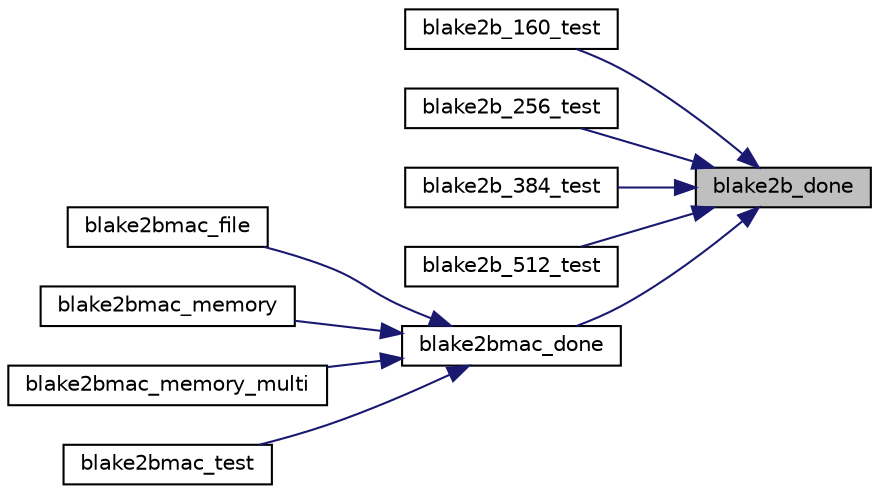digraph "blake2b_done"
{
 // LATEX_PDF_SIZE
  edge [fontname="Helvetica",fontsize="10",labelfontname="Helvetica",labelfontsize="10"];
  node [fontname="Helvetica",fontsize="10",shape=record];
  rankdir="RL";
  Node149 [label="blake2b_done",height=0.2,width=0.4,color="black", fillcolor="grey75", style="filled", fontcolor="black",tooltip="Terminate the hash to get the digest."];
  Node149 -> Node150 [dir="back",color="midnightblue",fontsize="10",style="solid",fontname="Helvetica"];
  Node150 [label="blake2b_160_test",height=0.2,width=0.4,color="black", fillcolor="white", style="filled",URL="$blake2b_8c.html#ada54df5eb119d8d34e55c004c98fa1c5",tooltip="Self-test the hash."];
  Node149 -> Node151 [dir="back",color="midnightblue",fontsize="10",style="solid",fontname="Helvetica"];
  Node151 [label="blake2b_256_test",height=0.2,width=0.4,color="black", fillcolor="white", style="filled",URL="$blake2b_8c.html#a53be5fcfcd1910bf5aae5013563e396b",tooltip="Self-test the hash."];
  Node149 -> Node152 [dir="back",color="midnightblue",fontsize="10",style="solid",fontname="Helvetica"];
  Node152 [label="blake2b_384_test",height=0.2,width=0.4,color="black", fillcolor="white", style="filled",URL="$blake2b_8c.html#a7e9931db13f3096dc2521ecc353539c4",tooltip="Self-test the hash."];
  Node149 -> Node153 [dir="back",color="midnightblue",fontsize="10",style="solid",fontname="Helvetica"];
  Node153 [label="blake2b_512_test",height=0.2,width=0.4,color="black", fillcolor="white", style="filled",URL="$blake2b_8c.html#ad2bd405cb693aaaef5ea8811859eddd0",tooltip="Self-test the hash."];
  Node149 -> Node154 [dir="back",color="midnightblue",fontsize="10",style="solid",fontname="Helvetica"];
  Node154 [label="blake2bmac_done",height=0.2,width=0.4,color="black", fillcolor="white", style="filled",URL="$blake2bmac_8c.html#a9e287a6617ddcbeae84b0f486990aa11",tooltip="Terminate a BLAKE2B MAC session."];
  Node154 -> Node155 [dir="back",color="midnightblue",fontsize="10",style="solid",fontname="Helvetica"];
  Node155 [label="blake2bmac_file",height=0.2,width=0.4,color="black", fillcolor="white", style="filled",URL="$blake2bmac__file_8c.html#a372c957a4b186ee3a6f737eacfd0b9b3",tooltip="BLAKE2B MAC a file."];
  Node154 -> Node156 [dir="back",color="midnightblue",fontsize="10",style="solid",fontname="Helvetica"];
  Node156 [label="blake2bmac_memory",height=0.2,width=0.4,color="black", fillcolor="white", style="filled",URL="$blake2bmac__memory_8c.html#a77f61ab09e05bfd6b7953ec24b3f55c0",tooltip="BLAKE2B MAC a block of memory to produce the authentication tag."];
  Node154 -> Node157 [dir="back",color="midnightblue",fontsize="10",style="solid",fontname="Helvetica"];
  Node157 [label="blake2bmac_memory_multi",height=0.2,width=0.4,color="black", fillcolor="white", style="filled",URL="$blake2bmac__memory__multi_8c.html#aec804c047997d283f5b0d8ec8b8c20c0",tooltip="BLAKE2B MAC multiple blocks of memory to produce the authentication tag."];
  Node154 -> Node158 [dir="back",color="midnightblue",fontsize="10",style="solid",fontname="Helvetica"];
  Node158 [label="blake2bmac_test",height=0.2,width=0.4,color="black", fillcolor="white", style="filled",URL="$blake2bmac__test_8c.html#ad73d93774d527ef21c4fa0da9bafbb60",tooltip=" "];
}
